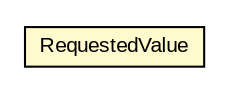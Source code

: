 #!/usr/local/bin/dot
#
# Class diagram 
# Generated by UMLGraph version R5_6-24-gf6e263 (http://www.umlgraph.org/)
#

digraph G {
	edge [fontname="arial",fontsize=10,labelfontname="arial",labelfontsize=10];
	node [fontname="arial",fontsize=10,shape=plaintext];
	nodesep=0.25;
	ranksep=0.5;
	// org.oasis_open.docs.wsrf.rp_2.ResourcePropertyChangeFailureType.RequestedValue
	c1011636 [label=<<table title="org.oasis_open.docs.wsrf.rp_2.ResourcePropertyChangeFailureType.RequestedValue" border="0" cellborder="1" cellspacing="0" cellpadding="2" port="p" bgcolor="lemonChiffon" href="./ResourcePropertyChangeFailureType.RequestedValue.html">
		<tr><td><table border="0" cellspacing="0" cellpadding="1">
<tr><td align="center" balign="center"> RequestedValue </td></tr>
		</table></td></tr>
		</table>>, URL="./ResourcePropertyChangeFailureType.RequestedValue.html", fontname="arial", fontcolor="black", fontsize=10.0];
}

